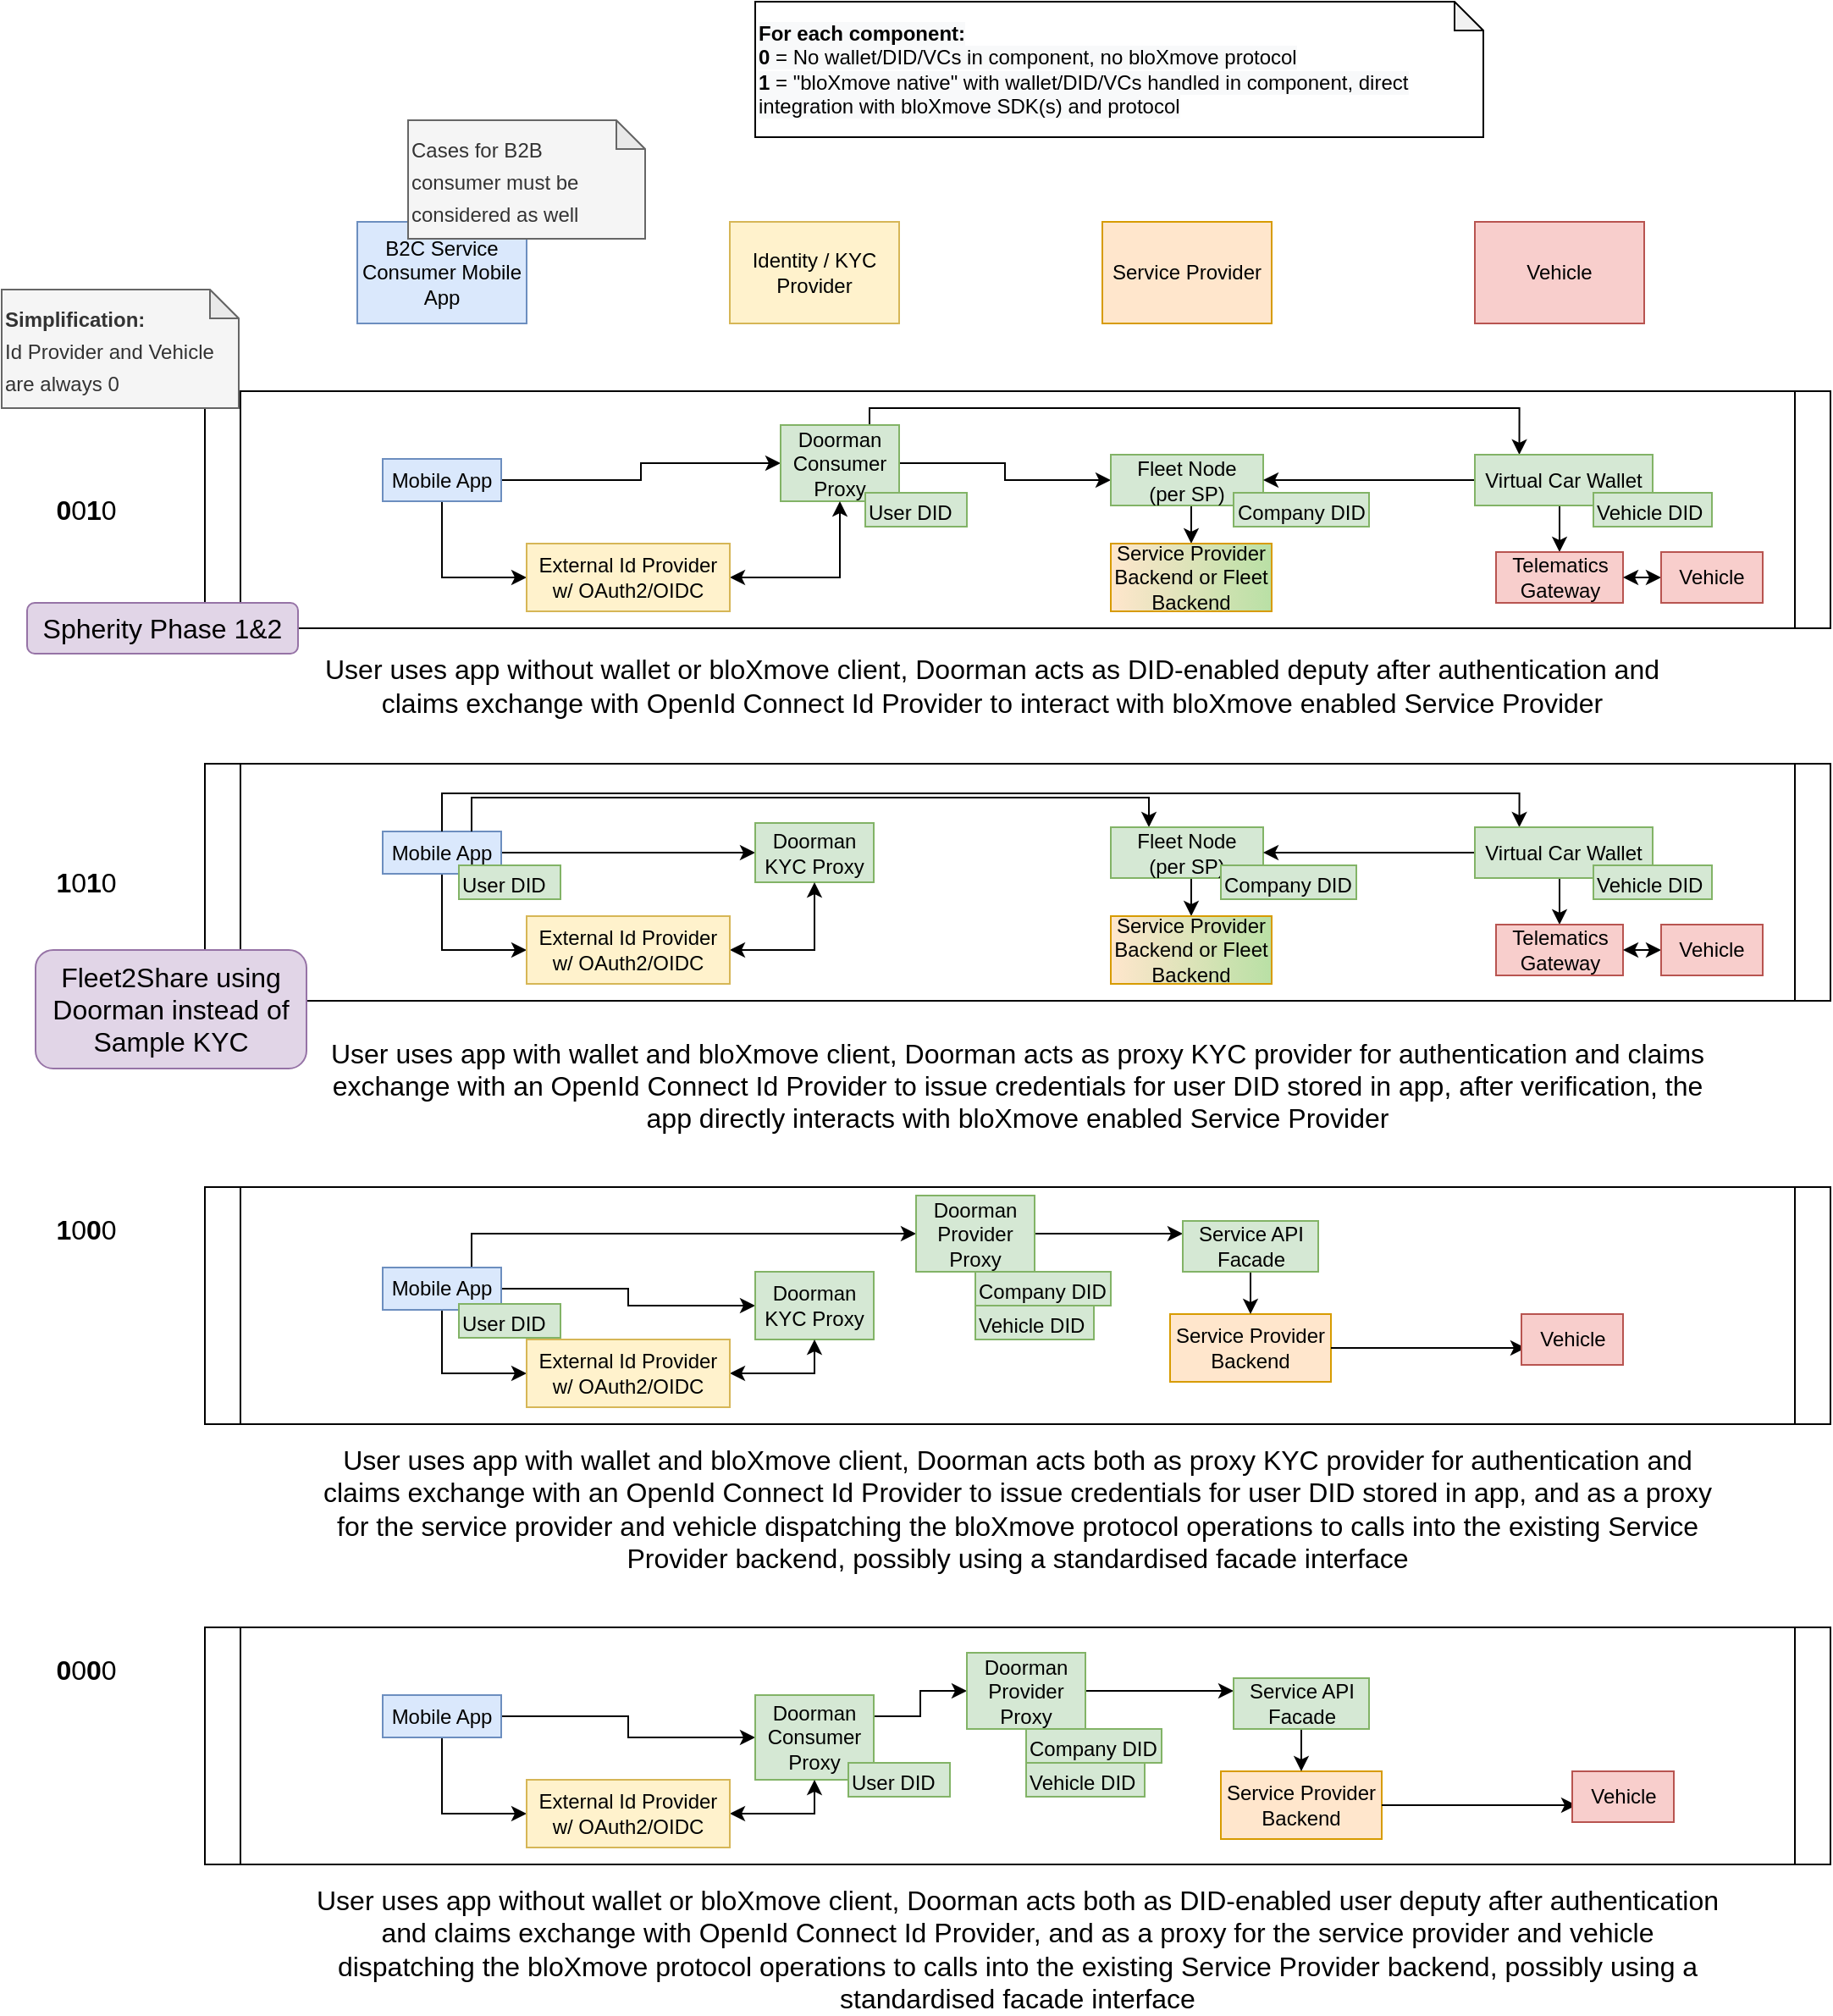<mxfile version="14.6.13" type="device"><diagram id="c0wClKYq1WEuZz0ojnyR" name="Page-1"><mxGraphModel dx="1106" dy="892" grid="1" gridSize="10" guides="1" tooltips="1" connect="1" arrows="1" fold="1" page="1" pageScale="1" pageWidth="1169" pageHeight="827" math="0" shadow="0"><root><mxCell id="0"/><mxCell id="1" parent="0"/><mxCell id="lLl6Hu4Xn-vNNGLJ4r_k-2" value="B2C Service Consumer Mobile App" style="rounded=0;whiteSpace=wrap;html=1;fillColor=#dae8fc;strokeColor=#6c8ebf;" vertex="1" parent="1"><mxGeometry x="240" y="140" width="100" height="60" as="geometry"/></mxCell><mxCell id="lLl6Hu4Xn-vNNGLJ4r_k-4" value="&lt;span style=&quot;color: rgb(0 , 0 , 0) ; font-family: &amp;#34;helvetica&amp;#34; ; font-size: 12px ; font-style: normal ; letter-spacing: normal ; text-indent: 0px ; text-transform: none ; word-spacing: 0px ; background-color: rgb(248 , 249 , 250) ; display: inline ; float: none&quot;&gt;&lt;b&gt;For each component:&lt;/b&gt;&lt;/span&gt;&lt;br style=&quot;color: rgb(0 , 0 , 0) ; font-family: &amp;#34;helvetica&amp;#34; ; font-size: 12px ; font-style: normal ; font-weight: 400 ; letter-spacing: normal ; text-indent: 0px ; text-transform: none ; word-spacing: 0px ; background-color: rgb(248 , 249 , 250)&quot;&gt;&lt;span style=&quot;color: rgb(0 , 0 , 0) ; font-family: &amp;#34;helvetica&amp;#34; ; font-size: 12px ; font-style: normal ; letter-spacing: normal ; text-indent: 0px ; text-transform: none ; word-spacing: 0px ; background-color: rgb(248 , 249 , 250) ; display: inline ; float: none&quot;&gt;&lt;b&gt;0&lt;/b&gt;&lt;/span&gt;&lt;span style=&quot;color: rgb(0 , 0 , 0) ; font-family: &amp;#34;helvetica&amp;#34; ; font-size: 12px ; font-style: normal ; font-weight: 400 ; letter-spacing: normal ; text-indent: 0px ; text-transform: none ; word-spacing: 0px ; background-color: rgb(248 , 249 , 250) ; display: inline ; float: none&quot;&gt; = No wallet/DID/VCs in component, no bloXmove protocol&lt;/span&gt;&lt;br style=&quot;color: rgb(0 , 0 , 0) ; font-family: &amp;#34;helvetica&amp;#34; ; font-size: 12px ; font-style: normal ; font-weight: 400 ; letter-spacing: normal ; text-indent: 0px ; text-transform: none ; word-spacing: 0px ; background-color: rgb(248 , 249 , 250)&quot;&gt;&lt;span style=&quot;color: rgb(0 , 0 , 0) ; font-family: &amp;#34;helvetica&amp;#34; ; font-size: 12px ; font-style: normal ; letter-spacing: normal ; text-indent: 0px ; text-transform: none ; word-spacing: 0px ; background-color: rgb(248 , 249 , 250) ; display: inline ; float: none&quot;&gt;&lt;b&gt;1&lt;/b&gt;&lt;/span&gt;&lt;span style=&quot;color: rgb(0 , 0 , 0) ; font-family: &amp;#34;helvetica&amp;#34; ; font-size: 12px ; font-style: normal ; font-weight: 400 ; letter-spacing: normal ; text-indent: 0px ; text-transform: none ; word-spacing: 0px ; background-color: rgb(248 , 249 , 250) ; display: inline ; float: none&quot;&gt; = &quot;bloXmove native&quot; with wallet/DID/VCs handled in component, direct integration with bloXmove SDK(s) and protocol&lt;/span&gt;" style="shape=note;whiteSpace=wrap;html=1;backgroundOutline=1;darkOpacity=0.05;align=left;size=17;" vertex="1" parent="1"><mxGeometry x="475" y="10" width="430" height="80" as="geometry"/></mxCell><mxCell id="lLl6Hu4Xn-vNNGLJ4r_k-6" value="Identity / KYC Provider" style="rounded=0;whiteSpace=wrap;html=1;fillColor=#fff2cc;strokeColor=#d6b656;" vertex="1" parent="1"><mxGeometry x="460" y="140" width="100" height="60" as="geometry"/></mxCell><mxCell id="lLl6Hu4Xn-vNNGLJ4r_k-7" value="Service Provider" style="rounded=0;whiteSpace=wrap;html=1;fillColor=#ffe6cc;strokeColor=#d79b00;" vertex="1" parent="1"><mxGeometry x="680" y="140" width="100" height="60" as="geometry"/></mxCell><mxCell id="lLl6Hu4Xn-vNNGLJ4r_k-8" value="&lt;b&gt;0&lt;/b&gt;0&lt;b&gt;1&lt;/b&gt;0" style="text;html=1;strokeColor=none;fillColor=none;align=center;verticalAlign=middle;whiteSpace=wrap;rounded=0;fontSize=16;" vertex="1" parent="1"><mxGeometry x="50" y="295" width="60" height="30" as="geometry"/></mxCell><mxCell id="lLl6Hu4Xn-vNNGLJ4r_k-10" value="Vehicle" style="rounded=0;whiteSpace=wrap;html=1;fillColor=#f8cecc;strokeColor=#b85450;" vertex="1" parent="1"><mxGeometry x="900" y="140" width="100" height="60" as="geometry"/></mxCell><mxCell id="lLl6Hu4Xn-vNNGLJ4r_k-11" value="" style="shape=process;whiteSpace=wrap;html=1;backgroundOutline=1;fontSize=16;align=left;size=0.022;" vertex="1" parent="1"><mxGeometry x="150" y="240" width="960" height="140" as="geometry"/></mxCell><mxCell id="lLl6Hu4Xn-vNNGLJ4r_k-16" style="edgeStyle=orthogonalEdgeStyle;rounded=0;orthogonalLoop=1;jettySize=auto;html=1;exitX=1;exitY=0.5;exitDx=0;exitDy=0;entryX=0;entryY=0.5;entryDx=0;entryDy=0;fontSize=16;" edge="1" parent="1" source="lLl6Hu4Xn-vNNGLJ4r_k-12" target="lLl6Hu4Xn-vNNGLJ4r_k-13"><mxGeometry relative="1" as="geometry"/></mxCell><mxCell id="lLl6Hu4Xn-vNNGLJ4r_k-17" style="edgeStyle=orthogonalEdgeStyle;rounded=0;orthogonalLoop=1;jettySize=auto;html=1;exitX=0.5;exitY=1;exitDx=0;exitDy=0;entryX=0;entryY=0.5;entryDx=0;entryDy=0;fontSize=16;" edge="1" parent="1" source="lLl6Hu4Xn-vNNGLJ4r_k-12" target="lLl6Hu4Xn-vNNGLJ4r_k-14"><mxGeometry relative="1" as="geometry"/></mxCell><mxCell id="lLl6Hu4Xn-vNNGLJ4r_k-12" value="Mobile App" style="rounded=0;whiteSpace=wrap;html=1;fillColor=#dae8fc;strokeColor=#6c8ebf;" vertex="1" parent="1"><mxGeometry x="255" y="280" width="70" height="25" as="geometry"/></mxCell><mxCell id="lLl6Hu4Xn-vNNGLJ4r_k-21" style="edgeStyle=orthogonalEdgeStyle;rounded=0;orthogonalLoop=1;jettySize=auto;html=1;exitX=1;exitY=0.5;exitDx=0;exitDy=0;entryX=0;entryY=0.5;entryDx=0;entryDy=0;fontSize=16;startArrow=none;startFill=0;" edge="1" parent="1" source="lLl6Hu4Xn-vNNGLJ4r_k-13" target="lLl6Hu4Xn-vNNGLJ4r_k-20"><mxGeometry relative="1" as="geometry"/></mxCell><mxCell id="lLl6Hu4Xn-vNNGLJ4r_k-26" style="edgeStyle=orthogonalEdgeStyle;rounded=0;orthogonalLoop=1;jettySize=auto;html=1;exitX=0.75;exitY=0;exitDx=0;exitDy=0;entryX=0.25;entryY=0;entryDx=0;entryDy=0;fontSize=16;startArrow=none;startFill=0;" edge="1" parent="1" source="lLl6Hu4Xn-vNNGLJ4r_k-13" target="lLl6Hu4Xn-vNNGLJ4r_k-24"><mxGeometry relative="1" as="geometry"><Array as="points"><mxPoint x="543" y="250"/><mxPoint x="926" y="250"/></Array></mxGeometry></mxCell><mxCell id="lLl6Hu4Xn-vNNGLJ4r_k-13" value="Doorman&lt;br&gt;Consumer Proxy" style="rounded=0;whiteSpace=wrap;html=1;fillColor=#d5e8d4;strokeColor=#82b366;" vertex="1" parent="1"><mxGeometry x="490" y="260" width="70" height="45" as="geometry"/></mxCell><mxCell id="lLl6Hu4Xn-vNNGLJ4r_k-18" style="edgeStyle=orthogonalEdgeStyle;rounded=0;orthogonalLoop=1;jettySize=auto;html=1;exitX=1;exitY=0.5;exitDx=0;exitDy=0;entryX=0.5;entryY=1;entryDx=0;entryDy=0;fontSize=16;startArrow=classic;startFill=1;" edge="1" parent="1" source="lLl6Hu4Xn-vNNGLJ4r_k-14" target="lLl6Hu4Xn-vNNGLJ4r_k-13"><mxGeometry relative="1" as="geometry"/></mxCell><mxCell id="lLl6Hu4Xn-vNNGLJ4r_k-14" value="External Id Provider w/ OAuth2/OIDC" style="rounded=0;whiteSpace=wrap;html=1;fillColor=#fff2cc;strokeColor=#d6b656;" vertex="1" parent="1"><mxGeometry x="340" y="330" width="120" height="40" as="geometry"/></mxCell><mxCell id="lLl6Hu4Xn-vNNGLJ4r_k-19" value="&lt;font style=&quot;font-size: 12px&quot;&gt;User DID&lt;/font&gt;" style="rounded=0;whiteSpace=wrap;html=1;fontSize=16;align=left;fillColor=#d5e8d4;strokeColor=#82b366;" vertex="1" parent="1"><mxGeometry x="540" y="300" width="60" height="20" as="geometry"/></mxCell><mxCell id="lLl6Hu4Xn-vNNGLJ4r_k-23" style="edgeStyle=orthogonalEdgeStyle;rounded=0;orthogonalLoop=1;jettySize=auto;html=1;exitX=0.5;exitY=1;exitDx=0;exitDy=0;entryX=0.5;entryY=0;entryDx=0;entryDy=0;fontSize=16;startArrow=none;startFill=0;" edge="1" parent="1" source="lLl6Hu4Xn-vNNGLJ4r_k-20" target="lLl6Hu4Xn-vNNGLJ4r_k-22"><mxGeometry relative="1" as="geometry"/></mxCell><mxCell id="lLl6Hu4Xn-vNNGLJ4r_k-20" value="Fleet Node&lt;br&gt;(per SP)" style="rounded=0;whiteSpace=wrap;html=1;fillColor=#d5e8d4;strokeColor=#82b366;" vertex="1" parent="1"><mxGeometry x="685" y="277.5" width="90" height="30" as="geometry"/></mxCell><mxCell id="lLl6Hu4Xn-vNNGLJ4r_k-22" value="Service Provider Backend or Fleet Backend" style="rounded=0;whiteSpace=wrap;html=1;fillColor=#ffe6cc;strokeColor=#d79b00;gradientDirection=east;gradientColor=#B9E0A5;" vertex="1" parent="1"><mxGeometry x="685" y="330" width="95" height="40" as="geometry"/></mxCell><mxCell id="lLl6Hu4Xn-vNNGLJ4r_k-25" style="edgeStyle=orthogonalEdgeStyle;rounded=0;orthogonalLoop=1;jettySize=auto;html=1;exitX=0;exitY=0.5;exitDx=0;exitDy=0;entryX=1;entryY=0.5;entryDx=0;entryDy=0;fontSize=16;startArrow=none;startFill=0;" edge="1" parent="1" source="lLl6Hu4Xn-vNNGLJ4r_k-24" target="lLl6Hu4Xn-vNNGLJ4r_k-20"><mxGeometry relative="1" as="geometry"/></mxCell><mxCell id="lLl6Hu4Xn-vNNGLJ4r_k-29" style="edgeStyle=orthogonalEdgeStyle;rounded=0;orthogonalLoop=1;jettySize=auto;html=1;exitX=0.5;exitY=1;exitDx=0;exitDy=0;entryX=0.5;entryY=0;entryDx=0;entryDy=0;fontSize=16;startArrow=none;startFill=0;" edge="1" parent="1" source="lLl6Hu4Xn-vNNGLJ4r_k-24" target="lLl6Hu4Xn-vNNGLJ4r_k-27"><mxGeometry relative="1" as="geometry"/></mxCell><mxCell id="lLl6Hu4Xn-vNNGLJ4r_k-24" value="Virtual Car Wallet" style="rounded=0;whiteSpace=wrap;html=1;fillColor=#d5e8d4;strokeColor=#82b366;" vertex="1" parent="1"><mxGeometry x="900" y="277.5" width="105" height="30" as="geometry"/></mxCell><mxCell id="lLl6Hu4Xn-vNNGLJ4r_k-27" value="Telematics Gateway" style="rounded=0;whiteSpace=wrap;html=1;fillColor=#f8cecc;strokeColor=#b85450;" vertex="1" parent="1"><mxGeometry x="912.5" y="335" width="75" height="30" as="geometry"/></mxCell><mxCell id="lLl6Hu4Xn-vNNGLJ4r_k-30" style="edgeStyle=orthogonalEdgeStyle;rounded=0;orthogonalLoop=1;jettySize=auto;html=1;exitX=0;exitY=0.5;exitDx=0;exitDy=0;entryX=1;entryY=0.5;entryDx=0;entryDy=0;fontSize=16;startArrow=classic;startFill=1;" edge="1" parent="1" source="lLl6Hu4Xn-vNNGLJ4r_k-28" target="lLl6Hu4Xn-vNNGLJ4r_k-27"><mxGeometry relative="1" as="geometry"/></mxCell><mxCell id="lLl6Hu4Xn-vNNGLJ4r_k-28" value="Vehicle" style="rounded=0;whiteSpace=wrap;html=1;fillColor=#f8cecc;strokeColor=#b85450;" vertex="1" parent="1"><mxGeometry x="1010" y="335" width="60" height="30" as="geometry"/></mxCell><mxCell id="lLl6Hu4Xn-vNNGLJ4r_k-34" value="User uses app without wallet or bloXmove client, Doorman acts as DID-enabled deputy after authentication and claims exchange with OpenId Connect Id Provider to interact with bloXmove enabled Service Provider" style="text;html=1;strokeColor=none;fillColor=none;align=center;verticalAlign=middle;whiteSpace=wrap;rounded=0;fontSize=16;" vertex="1" parent="1"><mxGeometry x="205" y="391" width="820" height="46" as="geometry"/></mxCell><mxCell id="lLl6Hu4Xn-vNNGLJ4r_k-35" value="&lt;b&gt;1&lt;/b&gt;0&lt;b&gt;1&lt;/b&gt;0" style="text;html=1;strokeColor=none;fillColor=none;align=center;verticalAlign=middle;whiteSpace=wrap;rounded=0;fontSize=16;" vertex="1" parent="1"><mxGeometry x="50" y="515" width="60" height="30" as="geometry"/></mxCell><mxCell id="lLl6Hu4Xn-vNNGLJ4r_k-36" value="" style="shape=process;whiteSpace=wrap;html=1;backgroundOutline=1;fontSize=16;align=left;size=0.022;" vertex="1" parent="1"><mxGeometry x="150" y="460" width="960" height="140" as="geometry"/></mxCell><mxCell id="lLl6Hu4Xn-vNNGLJ4r_k-37" style="edgeStyle=orthogonalEdgeStyle;rounded=0;orthogonalLoop=1;jettySize=auto;html=1;exitX=1;exitY=0.5;exitDx=0;exitDy=0;entryX=0;entryY=0.5;entryDx=0;entryDy=0;fontSize=16;" edge="1" parent="1" source="lLl6Hu4Xn-vNNGLJ4r_k-39" target="lLl6Hu4Xn-vNNGLJ4r_k-42"><mxGeometry relative="1" as="geometry"/></mxCell><mxCell id="lLl6Hu4Xn-vNNGLJ4r_k-38" style="edgeStyle=orthogonalEdgeStyle;rounded=0;orthogonalLoop=1;jettySize=auto;html=1;exitX=0.5;exitY=1;exitDx=0;exitDy=0;entryX=0;entryY=0.5;entryDx=0;entryDy=0;fontSize=16;" edge="1" parent="1" source="lLl6Hu4Xn-vNNGLJ4r_k-39" target="lLl6Hu4Xn-vNNGLJ4r_k-44"><mxGeometry relative="1" as="geometry"/></mxCell><mxCell id="lLl6Hu4Xn-vNNGLJ4r_k-39" value="Mobile App" style="rounded=0;whiteSpace=wrap;html=1;fillColor=#dae8fc;strokeColor=#6c8ebf;" vertex="1" parent="1"><mxGeometry x="255" y="500" width="70" height="25" as="geometry"/></mxCell><mxCell id="lLl6Hu4Xn-vNNGLJ4r_k-40" style="edgeStyle=orthogonalEdgeStyle;rounded=0;orthogonalLoop=1;jettySize=auto;html=1;exitX=0.75;exitY=0;exitDx=0;exitDy=0;entryX=0.25;entryY=0;entryDx=0;entryDy=0;fontSize=16;startArrow=none;startFill=0;" edge="1" parent="1" source="lLl6Hu4Xn-vNNGLJ4r_k-39" target="lLl6Hu4Xn-vNNGLJ4r_k-47"><mxGeometry relative="1" as="geometry"><Array as="points"><mxPoint x="308" y="480"/><mxPoint x="708" y="480"/></Array></mxGeometry></mxCell><mxCell id="lLl6Hu4Xn-vNNGLJ4r_k-41" style="edgeStyle=orthogonalEdgeStyle;rounded=0;orthogonalLoop=1;jettySize=auto;html=1;exitX=0.5;exitY=0;exitDx=0;exitDy=0;entryX=0.25;entryY=0;entryDx=0;entryDy=0;fontSize=16;startArrow=none;startFill=0;" edge="1" parent="1" source="lLl6Hu4Xn-vNNGLJ4r_k-39" target="lLl6Hu4Xn-vNNGLJ4r_k-51"><mxGeometry relative="1" as="geometry"/></mxCell><mxCell id="lLl6Hu4Xn-vNNGLJ4r_k-42" value="Doorman KYC Proxy" style="rounded=0;whiteSpace=wrap;html=1;fillColor=#d5e8d4;strokeColor=#82b366;" vertex="1" parent="1"><mxGeometry x="475" y="495" width="70" height="35" as="geometry"/></mxCell><mxCell id="lLl6Hu4Xn-vNNGLJ4r_k-43" style="edgeStyle=orthogonalEdgeStyle;rounded=0;orthogonalLoop=1;jettySize=auto;html=1;exitX=1;exitY=0.5;exitDx=0;exitDy=0;entryX=0.5;entryY=1;entryDx=0;entryDy=0;fontSize=16;startArrow=classic;startFill=1;" edge="1" parent="1" source="lLl6Hu4Xn-vNNGLJ4r_k-44" target="lLl6Hu4Xn-vNNGLJ4r_k-42"><mxGeometry relative="1" as="geometry"/></mxCell><mxCell id="lLl6Hu4Xn-vNNGLJ4r_k-44" value="External Id Provider w/ OAuth2/OIDC" style="rounded=0;whiteSpace=wrap;html=1;fillColor=#fff2cc;strokeColor=#d6b656;" vertex="1" parent="1"><mxGeometry x="340" y="550" width="120" height="40" as="geometry"/></mxCell><mxCell id="lLl6Hu4Xn-vNNGLJ4r_k-45" value="&lt;font style=&quot;font-size: 12px&quot;&gt;User DID&lt;/font&gt;" style="rounded=0;whiteSpace=wrap;html=1;fontSize=16;align=left;fillColor=#d5e8d4;strokeColor=#82b366;" vertex="1" parent="1"><mxGeometry x="300" y="520" width="60" height="20" as="geometry"/></mxCell><mxCell id="lLl6Hu4Xn-vNNGLJ4r_k-46" style="edgeStyle=orthogonalEdgeStyle;rounded=0;orthogonalLoop=1;jettySize=auto;html=1;exitX=0.5;exitY=1;exitDx=0;exitDy=0;entryX=0.5;entryY=0;entryDx=0;entryDy=0;fontSize=16;startArrow=none;startFill=0;" edge="1" parent="1" source="lLl6Hu4Xn-vNNGLJ4r_k-47" target="lLl6Hu4Xn-vNNGLJ4r_k-48"><mxGeometry relative="1" as="geometry"/></mxCell><mxCell id="lLl6Hu4Xn-vNNGLJ4r_k-47" value="Fleet Node&lt;br&gt;(per SP)" style="rounded=0;whiteSpace=wrap;html=1;fillColor=#d5e8d4;strokeColor=#82b366;" vertex="1" parent="1"><mxGeometry x="685" y="497.5" width="90" height="30" as="geometry"/></mxCell><mxCell id="lLl6Hu4Xn-vNNGLJ4r_k-48" value="Service Provider Backend or Fleet Backend" style="rounded=0;whiteSpace=wrap;html=1;fillColor=#ffe6cc;strokeColor=#d79b00;gradientDirection=east;gradientColor=#B9E0A5;" vertex="1" parent="1"><mxGeometry x="685" y="550" width="95" height="40" as="geometry"/></mxCell><mxCell id="lLl6Hu4Xn-vNNGLJ4r_k-49" style="edgeStyle=orthogonalEdgeStyle;rounded=0;orthogonalLoop=1;jettySize=auto;html=1;exitX=0;exitY=0.5;exitDx=0;exitDy=0;entryX=1;entryY=0.5;entryDx=0;entryDy=0;fontSize=16;startArrow=none;startFill=0;" edge="1" parent="1" source="lLl6Hu4Xn-vNNGLJ4r_k-51" target="lLl6Hu4Xn-vNNGLJ4r_k-47"><mxGeometry relative="1" as="geometry"/></mxCell><mxCell id="lLl6Hu4Xn-vNNGLJ4r_k-50" style="edgeStyle=orthogonalEdgeStyle;rounded=0;orthogonalLoop=1;jettySize=auto;html=1;exitX=0.5;exitY=1;exitDx=0;exitDy=0;entryX=0.5;entryY=0;entryDx=0;entryDy=0;fontSize=16;startArrow=none;startFill=0;" edge="1" parent="1" source="lLl6Hu4Xn-vNNGLJ4r_k-51" target="lLl6Hu4Xn-vNNGLJ4r_k-52"><mxGeometry relative="1" as="geometry"/></mxCell><mxCell id="lLl6Hu4Xn-vNNGLJ4r_k-51" value="Virtual Car Wallet" style="rounded=0;whiteSpace=wrap;html=1;fillColor=#d5e8d4;strokeColor=#82b366;" vertex="1" parent="1"><mxGeometry x="900" y="497.5" width="105" height="30" as="geometry"/></mxCell><mxCell id="lLl6Hu4Xn-vNNGLJ4r_k-52" value="Telematics Gateway" style="rounded=0;whiteSpace=wrap;html=1;fillColor=#f8cecc;strokeColor=#b85450;" vertex="1" parent="1"><mxGeometry x="912.5" y="555" width="75" height="30" as="geometry"/></mxCell><mxCell id="lLl6Hu4Xn-vNNGLJ4r_k-53" style="edgeStyle=orthogonalEdgeStyle;rounded=0;orthogonalLoop=1;jettySize=auto;html=1;exitX=0;exitY=0.5;exitDx=0;exitDy=0;entryX=1;entryY=0.5;entryDx=0;entryDy=0;fontSize=16;startArrow=classic;startFill=1;" edge="1" parent="1" source="lLl6Hu4Xn-vNNGLJ4r_k-54" target="lLl6Hu4Xn-vNNGLJ4r_k-52"><mxGeometry relative="1" as="geometry"/></mxCell><mxCell id="lLl6Hu4Xn-vNNGLJ4r_k-54" value="Vehicle" style="rounded=0;whiteSpace=wrap;html=1;fillColor=#f8cecc;strokeColor=#b85450;" vertex="1" parent="1"><mxGeometry x="1010" y="555" width="60" height="30" as="geometry"/></mxCell><mxCell id="lLl6Hu4Xn-vNNGLJ4r_k-55" value="User uses app with wallet and bloXmove client, Doorman acts as proxy KYC provider for authentication and claims exchange with an OpenId Connect Id Provider to issue credentials for user DID stored in app, after verification, the app directly interacts with bloXmove enabled Service Provider" style="text;html=1;strokeColor=none;fillColor=none;align=center;verticalAlign=middle;whiteSpace=wrap;rounded=0;fontSize=16;" vertex="1" parent="1"><mxGeometry x="215" y="620" width="830" height="60" as="geometry"/></mxCell><mxCell id="lLl6Hu4Xn-vNNGLJ4r_k-56" value="&lt;font style=&quot;font-size: 12px&quot;&gt;Company DID&lt;/font&gt;" style="rounded=0;whiteSpace=wrap;html=1;fontSize=16;align=left;fillColor=#d5e8d4;strokeColor=#82b366;" vertex="1" parent="1"><mxGeometry x="757.5" y="300" width="80" height="20" as="geometry"/></mxCell><mxCell id="lLl6Hu4Xn-vNNGLJ4r_k-57" value="&lt;font style=&quot;font-size: 12px&quot;&gt;Vehicle DID&lt;/font&gt;" style="rounded=0;whiteSpace=wrap;html=1;fontSize=16;align=left;fillColor=#d5e8d4;strokeColor=#82b366;" vertex="1" parent="1"><mxGeometry x="970" y="300" width="70" height="20" as="geometry"/></mxCell><mxCell id="lLl6Hu4Xn-vNNGLJ4r_k-59" value="&lt;font style=&quot;font-size: 12px&quot;&gt;Company DID&lt;/font&gt;" style="rounded=0;whiteSpace=wrap;html=1;fontSize=16;align=left;fillColor=#d5e8d4;strokeColor=#82b366;" vertex="1" parent="1"><mxGeometry x="750" y="520" width="80" height="20" as="geometry"/></mxCell><mxCell id="lLl6Hu4Xn-vNNGLJ4r_k-60" value="&lt;font style=&quot;font-size: 12px&quot;&gt;Vehicle DID&lt;/font&gt;" style="rounded=0;whiteSpace=wrap;html=1;fontSize=16;align=left;fillColor=#d5e8d4;strokeColor=#82b366;" vertex="1" parent="1"><mxGeometry x="970" y="520" width="70" height="20" as="geometry"/></mxCell><mxCell id="lLl6Hu4Xn-vNNGLJ4r_k-61" value="&lt;b&gt;1&lt;/b&gt;0&lt;b&gt;0&lt;/b&gt;0" style="text;html=1;strokeColor=none;fillColor=none;align=center;verticalAlign=middle;whiteSpace=wrap;rounded=0;fontSize=16;" vertex="1" parent="1"><mxGeometry x="50" y="720" width="60" height="30" as="geometry"/></mxCell><mxCell id="lLl6Hu4Xn-vNNGLJ4r_k-62" value="&lt;font style=&quot;font-size: 12px&quot;&gt;&lt;b&gt;Simplification:&lt;/b&gt;&lt;/font&gt;&lt;br&gt;&lt;font style=&quot;font-size: 12px&quot;&gt;Id Provider and Vehicle&lt;br&gt;are always 0&lt;/font&gt;" style="shape=note;whiteSpace=wrap;html=1;backgroundOutline=1;darkOpacity=0.05;fontSize=16;align=left;fillColor=#f5f5f5;strokeColor=#666666;fontColor=#333333;size=17;" vertex="1" parent="1"><mxGeometry x="30" y="180" width="140" height="70" as="geometry"/></mxCell><mxCell id="lLl6Hu4Xn-vNNGLJ4r_k-63" value="" style="shape=process;whiteSpace=wrap;html=1;backgroundOutline=1;fontSize=16;align=left;size=0.022;" vertex="1" parent="1"><mxGeometry x="150" y="710" width="960" height="140" as="geometry"/></mxCell><mxCell id="lLl6Hu4Xn-vNNGLJ4r_k-64" style="edgeStyle=orthogonalEdgeStyle;rounded=0;orthogonalLoop=1;jettySize=auto;html=1;exitX=1;exitY=0.5;exitDx=0;exitDy=0;entryX=0;entryY=0.5;entryDx=0;entryDy=0;fontSize=16;" edge="1" parent="1" source="lLl6Hu4Xn-vNNGLJ4r_k-66" target="lLl6Hu4Xn-vNNGLJ4r_k-69"><mxGeometry relative="1" as="geometry"/></mxCell><mxCell id="lLl6Hu4Xn-vNNGLJ4r_k-65" style="edgeStyle=orthogonalEdgeStyle;rounded=0;orthogonalLoop=1;jettySize=auto;html=1;exitX=0.5;exitY=1;exitDx=0;exitDy=0;entryX=0;entryY=0.5;entryDx=0;entryDy=0;fontSize=16;" edge="1" parent="1" source="lLl6Hu4Xn-vNNGLJ4r_k-66" target="lLl6Hu4Xn-vNNGLJ4r_k-71"><mxGeometry relative="1" as="geometry"/></mxCell><mxCell id="lLl6Hu4Xn-vNNGLJ4r_k-112" style="edgeStyle=orthogonalEdgeStyle;rounded=0;orthogonalLoop=1;jettySize=auto;html=1;exitX=0.75;exitY=0;exitDx=0;exitDy=0;fontSize=16;startArrow=none;startFill=0;" edge="1" parent="1" source="lLl6Hu4Xn-vNNGLJ4r_k-66" target="lLl6Hu4Xn-vNNGLJ4r_k-111"><mxGeometry relative="1" as="geometry"/></mxCell><mxCell id="lLl6Hu4Xn-vNNGLJ4r_k-66" value="Mobile App" style="rounded=0;whiteSpace=wrap;html=1;fillColor=#dae8fc;strokeColor=#6c8ebf;" vertex="1" parent="1"><mxGeometry x="255" y="757.5" width="70" height="25" as="geometry"/></mxCell><mxCell id="lLl6Hu4Xn-vNNGLJ4r_k-85" style="edgeStyle=orthogonalEdgeStyle;rounded=0;orthogonalLoop=1;jettySize=auto;html=1;exitX=1;exitY=0.5;exitDx=0;exitDy=0;fontSize=16;startArrow=none;startFill=0;entryX=0;entryY=0.25;entryDx=0;entryDy=0;" edge="1" parent="1" source="lLl6Hu4Xn-vNNGLJ4r_k-111" target="lLl6Hu4Xn-vNNGLJ4r_k-86"><mxGeometry relative="1" as="geometry"/></mxCell><mxCell id="lLl6Hu4Xn-vNNGLJ4r_k-69" value="Doorman&lt;br&gt;KYC Proxy" style="rounded=0;whiteSpace=wrap;html=1;fillColor=#d5e8d4;strokeColor=#82b366;" vertex="1" parent="1"><mxGeometry x="475" y="760" width="70" height="40" as="geometry"/></mxCell><mxCell id="lLl6Hu4Xn-vNNGLJ4r_k-70" style="edgeStyle=orthogonalEdgeStyle;rounded=0;orthogonalLoop=1;jettySize=auto;html=1;exitX=1;exitY=0.5;exitDx=0;exitDy=0;entryX=0.5;entryY=1;entryDx=0;entryDy=0;fontSize=16;startArrow=classic;startFill=1;" edge="1" parent="1" source="lLl6Hu4Xn-vNNGLJ4r_k-71" target="lLl6Hu4Xn-vNNGLJ4r_k-69"><mxGeometry relative="1" as="geometry"/></mxCell><mxCell id="lLl6Hu4Xn-vNNGLJ4r_k-71" value="External Id Provider w/ OAuth2/OIDC" style="rounded=0;whiteSpace=wrap;html=1;fillColor=#fff2cc;strokeColor=#d6b656;" vertex="1" parent="1"><mxGeometry x="340" y="800" width="120" height="40" as="geometry"/></mxCell><mxCell id="lLl6Hu4Xn-vNNGLJ4r_k-72" value="&lt;font style=&quot;font-size: 12px&quot;&gt;User DID&lt;/font&gt;" style="rounded=0;whiteSpace=wrap;html=1;fontSize=16;align=left;fillColor=#d5e8d4;strokeColor=#82b366;" vertex="1" parent="1"><mxGeometry x="300" y="779" width="60" height="20" as="geometry"/></mxCell><mxCell id="lLl6Hu4Xn-vNNGLJ4r_k-75" value="Service Provider Backend" style="rounded=0;whiteSpace=wrap;html=1;fillColor=#ffe6cc;strokeColor=#d79b00;gradientDirection=east;" vertex="1" parent="1"><mxGeometry x="720" y="785" width="95" height="40" as="geometry"/></mxCell><mxCell id="lLl6Hu4Xn-vNNGLJ4r_k-77" style="edgeStyle=orthogonalEdgeStyle;rounded=0;orthogonalLoop=1;jettySize=auto;html=1;fontSize=16;startArrow=none;startFill=0;" edge="1" parent="1" source="lLl6Hu4Xn-vNNGLJ4r_k-75"><mxGeometry relative="1" as="geometry"><mxPoint x="952.5" y="777.5" as="sourcePoint"/><mxPoint x="930" y="805" as="targetPoint"/></mxGeometry></mxCell><mxCell id="lLl6Hu4Xn-vNNGLJ4r_k-81" value="Vehicle" style="rounded=0;whiteSpace=wrap;html=1;fillColor=#f8cecc;strokeColor=#b85450;" vertex="1" parent="1"><mxGeometry x="927.5" y="785" width="60" height="30" as="geometry"/></mxCell><mxCell id="lLl6Hu4Xn-vNNGLJ4r_k-82" value="User uses app with wallet and bloXmove client, Doorman acts both as proxy KYC provider for authentication and claims exchange with an OpenId Connect Id Provider to issue credentials for user DID stored in app, and as a proxy for the service provider and vehicle dispatching the bloXmove protocol operations to calls into the existing Service Provider backend, possibly using a standardised facade interface" style="text;html=1;strokeColor=none;fillColor=none;align=center;verticalAlign=middle;whiteSpace=wrap;rounded=0;fontSize=16;" vertex="1" parent="1"><mxGeometry x="215" y="870" width="830" height="60" as="geometry"/></mxCell><mxCell id="lLl6Hu4Xn-vNNGLJ4r_k-83" value="&lt;font style=&quot;font-size: 12px&quot;&gt;Company DID&lt;/font&gt;" style="rounded=0;whiteSpace=wrap;html=1;fontSize=16;align=left;fillColor=#d5e8d4;strokeColor=#82b366;" vertex="1" parent="1"><mxGeometry x="605" y="760" width="80" height="20" as="geometry"/></mxCell><mxCell id="lLl6Hu4Xn-vNNGLJ4r_k-84" value="&lt;font style=&quot;font-size: 12px&quot;&gt;Vehicle DID&lt;/font&gt;" style="rounded=0;whiteSpace=wrap;html=1;fontSize=16;align=left;fillColor=#d5e8d4;strokeColor=#82b366;" vertex="1" parent="1"><mxGeometry x="605" y="780" width="70" height="20" as="geometry"/></mxCell><mxCell id="lLl6Hu4Xn-vNNGLJ4r_k-88" style="edgeStyle=orthogonalEdgeStyle;rounded=0;orthogonalLoop=1;jettySize=auto;html=1;exitX=0.5;exitY=1;exitDx=0;exitDy=0;fontSize=16;startArrow=none;startFill=0;entryX=0.5;entryY=0;entryDx=0;entryDy=0;" edge="1" parent="1" source="lLl6Hu4Xn-vNNGLJ4r_k-86" target="lLl6Hu4Xn-vNNGLJ4r_k-75"><mxGeometry relative="1" as="geometry"><mxPoint x="760" y="790" as="targetPoint"/></mxGeometry></mxCell><mxCell id="lLl6Hu4Xn-vNNGLJ4r_k-86" value="Service API Facade" style="rounded=0;whiteSpace=wrap;html=1;fillColor=#d5e8d4;strokeColor=#82b366;" vertex="1" parent="1"><mxGeometry x="727.5" y="730" width="80" height="30" as="geometry"/></mxCell><mxCell id="lLl6Hu4Xn-vNNGLJ4r_k-89" value="&lt;b&gt;0&lt;/b&gt;0&lt;b&gt;0&lt;/b&gt;0" style="text;html=1;strokeColor=none;fillColor=none;align=center;verticalAlign=middle;whiteSpace=wrap;rounded=0;fontSize=16;" vertex="1" parent="1"><mxGeometry x="50" y="980" width="60" height="30" as="geometry"/></mxCell><mxCell id="lLl6Hu4Xn-vNNGLJ4r_k-90" value="" style="shape=process;whiteSpace=wrap;html=1;backgroundOutline=1;fontSize=16;align=left;size=0.022;" vertex="1" parent="1"><mxGeometry x="150" y="970" width="960" height="140" as="geometry"/></mxCell><mxCell id="lLl6Hu4Xn-vNNGLJ4r_k-91" style="edgeStyle=orthogonalEdgeStyle;rounded=0;orthogonalLoop=1;jettySize=auto;html=1;exitX=1;exitY=0.5;exitDx=0;exitDy=0;entryX=0;entryY=0.5;entryDx=0;entryDy=0;fontSize=16;" edge="1" parent="1" source="lLl6Hu4Xn-vNNGLJ4r_k-93" target="lLl6Hu4Xn-vNNGLJ4r_k-95"><mxGeometry relative="1" as="geometry"/></mxCell><mxCell id="lLl6Hu4Xn-vNNGLJ4r_k-92" style="edgeStyle=orthogonalEdgeStyle;rounded=0;orthogonalLoop=1;jettySize=auto;html=1;exitX=0.5;exitY=1;exitDx=0;exitDy=0;entryX=0;entryY=0.5;entryDx=0;entryDy=0;fontSize=16;" edge="1" parent="1" source="lLl6Hu4Xn-vNNGLJ4r_k-93" target="lLl6Hu4Xn-vNNGLJ4r_k-97"><mxGeometry relative="1" as="geometry"/></mxCell><mxCell id="lLl6Hu4Xn-vNNGLJ4r_k-93" value="Mobile App" style="rounded=0;whiteSpace=wrap;html=1;fillColor=#dae8fc;strokeColor=#6c8ebf;" vertex="1" parent="1"><mxGeometry x="255" y="1010" width="70" height="25" as="geometry"/></mxCell><mxCell id="lLl6Hu4Xn-vNNGLJ4r_k-124" style="edgeStyle=orthogonalEdgeStyle;rounded=0;orthogonalLoop=1;jettySize=auto;html=1;exitX=1;exitY=0.25;exitDx=0;exitDy=0;fontSize=16;startArrow=none;startFill=0;" edge="1" parent="1" source="lLl6Hu4Xn-vNNGLJ4r_k-95" target="lLl6Hu4Xn-vNNGLJ4r_k-121"><mxGeometry relative="1" as="geometry"/></mxCell><mxCell id="lLl6Hu4Xn-vNNGLJ4r_k-95" value="Doorman Consumer Proxy" style="rounded=0;whiteSpace=wrap;html=1;fillColor=#d5e8d4;strokeColor=#82b366;" vertex="1" parent="1"><mxGeometry x="475" y="1010" width="70" height="50" as="geometry"/></mxCell><mxCell id="lLl6Hu4Xn-vNNGLJ4r_k-96" style="edgeStyle=orthogonalEdgeStyle;rounded=0;orthogonalLoop=1;jettySize=auto;html=1;exitX=1;exitY=0.5;exitDx=0;exitDy=0;entryX=0.5;entryY=1;entryDx=0;entryDy=0;fontSize=16;startArrow=classic;startFill=1;" edge="1" parent="1" source="lLl6Hu4Xn-vNNGLJ4r_k-97" target="lLl6Hu4Xn-vNNGLJ4r_k-95"><mxGeometry relative="1" as="geometry"/></mxCell><mxCell id="lLl6Hu4Xn-vNNGLJ4r_k-97" value="External Id Provider w/ OAuth2/OIDC" style="rounded=0;whiteSpace=wrap;html=1;fillColor=#fff2cc;strokeColor=#d6b656;" vertex="1" parent="1"><mxGeometry x="340" y="1060" width="120" height="40" as="geometry"/></mxCell><mxCell id="lLl6Hu4Xn-vNNGLJ4r_k-98" value="&lt;font style=&quot;font-size: 12px&quot;&gt;User DID&lt;/font&gt;" style="rounded=0;whiteSpace=wrap;html=1;fontSize=16;align=left;fillColor=#d5e8d4;strokeColor=#82b366;" vertex="1" parent="1"><mxGeometry x="530" y="1050" width="60" height="20" as="geometry"/></mxCell><mxCell id="lLl6Hu4Xn-vNNGLJ4r_k-102" value="User uses app without wallet or bloXmove client, Doorman acts both as DID-enabled user deputy after authentication and claims exchange with OpenId Connect Id Provider, and as a proxy for the service provider and vehicle dispatching the bloXmove protocol operations to calls into the existing Service Provider backend, possibly using a standardised facade interface" style="text;html=1;strokeColor=none;fillColor=none;align=center;verticalAlign=middle;whiteSpace=wrap;rounded=0;fontSize=16;" vertex="1" parent="1"><mxGeometry x="215" y="1130" width="830" height="60" as="geometry"/></mxCell><mxCell id="lLl6Hu4Xn-vNNGLJ4r_k-105" style="edgeStyle=orthogonalEdgeStyle;rounded=0;orthogonalLoop=1;jettySize=auto;html=1;exitX=1;exitY=0.5;exitDx=0;exitDy=0;entryX=0;entryY=0.5;entryDx=0;entryDy=0;fontSize=16;startArrow=none;startFill=0;" edge="1" parent="1" target="lLl6Hu4Xn-vNNGLJ4r_k-99"><mxGeometry relative="1" as="geometry"><mxPoint x="700" y="1030" as="sourcePoint"/></mxGeometry></mxCell><mxCell id="lLl6Hu4Xn-vNNGLJ4r_k-111" value="Doorman&lt;br&gt;Provider Proxy" style="rounded=0;whiteSpace=wrap;html=1;fillColor=#d5e8d4;strokeColor=#82b366;" vertex="1" parent="1"><mxGeometry x="570" y="715" width="70" height="45" as="geometry"/></mxCell><mxCell id="lLl6Hu4Xn-vNNGLJ4r_k-114" style="edgeStyle=orthogonalEdgeStyle;rounded=0;orthogonalLoop=1;jettySize=auto;html=1;exitX=1;exitY=0.5;exitDx=0;exitDy=0;fontSize=16;startArrow=none;startFill=0;entryX=0;entryY=0.25;entryDx=0;entryDy=0;" edge="1" parent="1" source="lLl6Hu4Xn-vNNGLJ4r_k-121" target="lLl6Hu4Xn-vNNGLJ4r_k-120"><mxGeometry relative="1" as="geometry"/></mxCell><mxCell id="lLl6Hu4Xn-vNNGLJ4r_k-115" value="Service Provider Backend" style="rounded=0;whiteSpace=wrap;html=1;fillColor=#ffe6cc;strokeColor=#d79b00;gradientDirection=east;" vertex="1" parent="1"><mxGeometry x="750" y="1055" width="95" height="40" as="geometry"/></mxCell><mxCell id="lLl6Hu4Xn-vNNGLJ4r_k-116" style="edgeStyle=orthogonalEdgeStyle;rounded=0;orthogonalLoop=1;jettySize=auto;html=1;fontSize=16;startArrow=none;startFill=0;" edge="1" parent="1" source="lLl6Hu4Xn-vNNGLJ4r_k-115"><mxGeometry relative="1" as="geometry"><mxPoint x="982.5" y="1047.5" as="sourcePoint"/><mxPoint x="960" y="1075" as="targetPoint"/></mxGeometry></mxCell><mxCell id="lLl6Hu4Xn-vNNGLJ4r_k-117" value="Vehicle" style="rounded=0;whiteSpace=wrap;html=1;fillColor=#f8cecc;strokeColor=#b85450;" vertex="1" parent="1"><mxGeometry x="957.5" y="1055" width="60" height="30" as="geometry"/></mxCell><mxCell id="lLl6Hu4Xn-vNNGLJ4r_k-118" value="&lt;font style=&quot;font-size: 12px&quot;&gt;Company DID&lt;/font&gt;" style="rounded=0;whiteSpace=wrap;html=1;fontSize=16;align=left;fillColor=#d5e8d4;strokeColor=#82b366;" vertex="1" parent="1"><mxGeometry x="635" y="1030" width="80" height="20" as="geometry"/></mxCell><mxCell id="lLl6Hu4Xn-vNNGLJ4r_k-119" value="&lt;font style=&quot;font-size: 12px&quot;&gt;Vehicle DID&lt;/font&gt;" style="rounded=0;whiteSpace=wrap;html=1;fontSize=16;align=left;fillColor=#d5e8d4;strokeColor=#82b366;" vertex="1" parent="1"><mxGeometry x="635" y="1050" width="70" height="20" as="geometry"/></mxCell><mxCell id="lLl6Hu4Xn-vNNGLJ4r_k-123" style="edgeStyle=orthogonalEdgeStyle;rounded=0;orthogonalLoop=1;jettySize=auto;html=1;exitX=0.5;exitY=1;exitDx=0;exitDy=0;entryX=0.5;entryY=0;entryDx=0;entryDy=0;fontSize=16;startArrow=none;startFill=0;" edge="1" parent="1" source="lLl6Hu4Xn-vNNGLJ4r_k-120" target="lLl6Hu4Xn-vNNGLJ4r_k-115"><mxGeometry relative="1" as="geometry"/></mxCell><mxCell id="lLl6Hu4Xn-vNNGLJ4r_k-120" value="Service API Facade" style="rounded=0;whiteSpace=wrap;html=1;fillColor=#d5e8d4;strokeColor=#82b366;" vertex="1" parent="1"><mxGeometry x="757.5" y="1000" width="80" height="30" as="geometry"/></mxCell><mxCell id="lLl6Hu4Xn-vNNGLJ4r_k-121" value="Doorman&lt;br&gt;Provider Proxy" style="rounded=0;whiteSpace=wrap;html=1;fillColor=#d5e8d4;strokeColor=#82b366;" vertex="1" parent="1"><mxGeometry x="600" y="985" width="70" height="45" as="geometry"/></mxCell><mxCell id="lLl6Hu4Xn-vNNGLJ4r_k-125" value="&lt;span style=&quot;font-size: 12px&quot;&gt;Cases for B2B&lt;br&gt;consumer must be considered as well&lt;/span&gt;" style="shape=note;whiteSpace=wrap;html=1;backgroundOutline=1;darkOpacity=0.05;fontSize=16;align=left;fillColor=#f5f5f5;strokeColor=#666666;fontColor=#333333;size=17;" vertex="1" parent="1"><mxGeometry x="270" y="80" width="140" height="70" as="geometry"/></mxCell><mxCell id="lLl6Hu4Xn-vNNGLJ4r_k-126" value="Spherity Phase 1&amp;amp;2" style="rounded=1;whiteSpace=wrap;html=1;fontSize=16;align=center;fillColor=#e1d5e7;strokeColor=#9673a6;" vertex="1" parent="1"><mxGeometry x="45" y="365" width="160" height="30" as="geometry"/></mxCell><mxCell id="lLl6Hu4Xn-vNNGLJ4r_k-128" value="Fleet2Share using Doorman instead of Sample KYC" style="rounded=1;whiteSpace=wrap;html=1;fontSize=16;align=center;fillColor=#e1d5e7;strokeColor=#9673a6;" vertex="1" parent="1"><mxGeometry x="50" y="570" width="160" height="70" as="geometry"/></mxCell></root></mxGraphModel></diagram></mxfile>